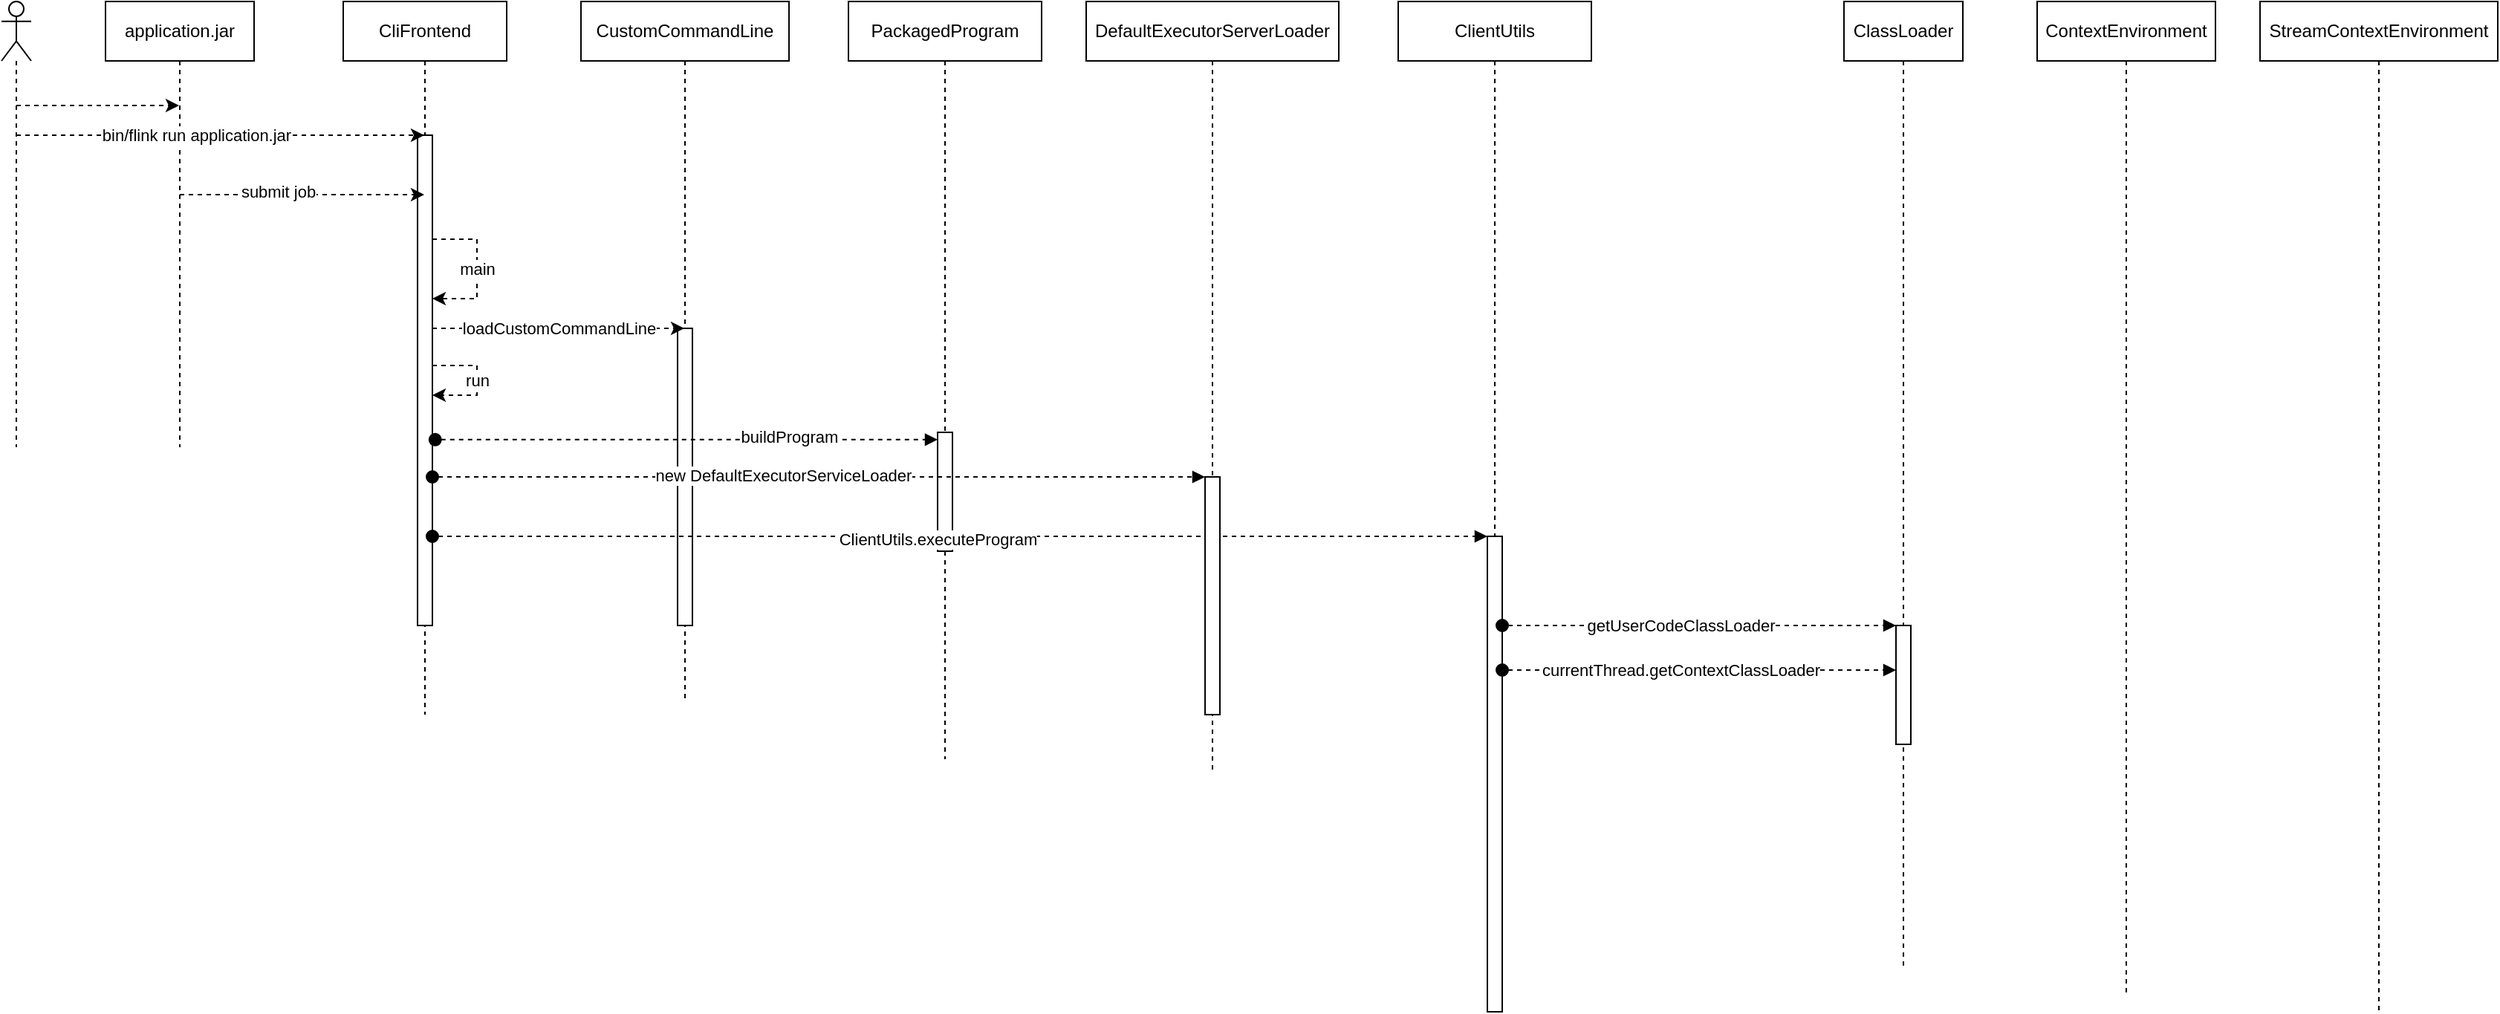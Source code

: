 <mxfile version="20.2.8" type="github">
  <diagram id="kgpKYQtTHZ0yAKxKKP6v" name="Page-1">
    <mxGraphModel dx="1603" dy="787" grid="1" gridSize="10" guides="1" tooltips="1" connect="1" arrows="1" fold="1" page="1" pageScale="1" pageWidth="850" pageHeight="1100" math="0" shadow="0">
      <root>
        <mxCell id="0" />
        <mxCell id="1" parent="0" />
        <mxCell id="RIxhRskH3-DO_gDLUjoZ-39" value="CliFrontend" style="shape=umlLifeline;perimeter=lifelinePerimeter;whiteSpace=wrap;html=1;container=1;collapsible=0;recursiveResize=0;outlineConnect=0;" vertex="1" parent="1">
          <mxGeometry x="350" y="90" width="110" height="480" as="geometry" />
        </mxCell>
        <mxCell id="RIxhRskH3-DO_gDLUjoZ-64" style="edgeStyle=none;rounded=0;orthogonalLoop=1;jettySize=auto;html=1;dashed=1;" edge="1" parent="RIxhRskH3-DO_gDLUjoZ-39" source="RIxhRskH3-DO_gDLUjoZ-46" target="RIxhRskH3-DO_gDLUjoZ-39">
          <mxGeometry relative="1" as="geometry" />
        </mxCell>
        <mxCell id="RIxhRskH3-DO_gDLUjoZ-65" style="edgeStyle=none;rounded=0;orthogonalLoop=1;jettySize=auto;html=1;dashed=1;" edge="1" parent="RIxhRskH3-DO_gDLUjoZ-39" source="RIxhRskH3-DO_gDLUjoZ-46" target="RIxhRskH3-DO_gDLUjoZ-39">
          <mxGeometry relative="1" as="geometry" />
        </mxCell>
        <mxCell id="RIxhRskH3-DO_gDLUjoZ-46" value="" style="html=1;points=[];perimeter=orthogonalPerimeter;" vertex="1" parent="RIxhRskH3-DO_gDLUjoZ-39">
          <mxGeometry x="50" y="90" width="10" height="330" as="geometry" />
        </mxCell>
        <mxCell id="RIxhRskH3-DO_gDLUjoZ-58" value="main" style="edgeStyle=none;rounded=0;orthogonalLoop=1;jettySize=auto;html=1;dashed=1;" edge="1" parent="RIxhRskH3-DO_gDLUjoZ-39" source="RIxhRskH3-DO_gDLUjoZ-46" target="RIxhRskH3-DO_gDLUjoZ-46">
          <mxGeometry relative="1" as="geometry">
            <Array as="points">
              <mxPoint x="90" y="160" />
              <mxPoint x="90" y="200" />
              <mxPoint x="80" y="200" />
            </Array>
          </mxGeometry>
        </mxCell>
        <mxCell id="RIxhRskH3-DO_gDLUjoZ-74" value="run" style="edgeStyle=none;rounded=0;orthogonalLoop=1;jettySize=auto;html=1;dashed=1;" edge="1" parent="RIxhRskH3-DO_gDLUjoZ-39" source="RIxhRskH3-DO_gDLUjoZ-46" target="RIxhRskH3-DO_gDLUjoZ-46">
          <mxGeometry relative="1" as="geometry">
            <Array as="points">
              <mxPoint x="90" y="250" />
            </Array>
          </mxGeometry>
        </mxCell>
        <mxCell id="RIxhRskH3-DO_gDLUjoZ-56" style="edgeStyle=none;rounded=0;orthogonalLoop=1;jettySize=auto;html=1;dashed=1;" edge="1" parent="1" source="RIxhRskH3-DO_gDLUjoZ-47" target="RIxhRskH3-DO_gDLUjoZ-39">
          <mxGeometry relative="1" as="geometry">
            <Array as="points">
              <mxPoint x="330" y="220" />
            </Array>
          </mxGeometry>
        </mxCell>
        <mxCell id="RIxhRskH3-DO_gDLUjoZ-57" value="submit job" style="edgeLabel;html=1;align=center;verticalAlign=middle;resizable=0;points=[];" vertex="1" connectable="0" parent="RIxhRskH3-DO_gDLUjoZ-56">
          <mxGeometry x="-0.204" y="2" relative="1" as="geometry">
            <mxPoint as="offset" />
          </mxGeometry>
        </mxCell>
        <mxCell id="RIxhRskH3-DO_gDLUjoZ-47" value="application.jar" style="shape=umlLifeline;perimeter=lifelinePerimeter;whiteSpace=wrap;html=1;container=1;collapsible=0;recursiveResize=0;outlineConnect=0;" vertex="1" parent="1">
          <mxGeometry x="190" y="90" width="100" height="300" as="geometry" />
        </mxCell>
        <mxCell id="RIxhRskH3-DO_gDLUjoZ-52" style="edgeStyle=none;rounded=0;orthogonalLoop=1;jettySize=auto;html=1;dashed=1;" edge="1" parent="1" source="RIxhRskH3-DO_gDLUjoZ-51" target="RIxhRskH3-DO_gDLUjoZ-47">
          <mxGeometry relative="1" as="geometry">
            <mxPoint x="140" y="240" as="sourcePoint" />
            <Array as="points">
              <mxPoint x="230" y="160" />
            </Array>
          </mxGeometry>
        </mxCell>
        <mxCell id="RIxhRskH3-DO_gDLUjoZ-54" style="edgeStyle=none;rounded=0;orthogonalLoop=1;jettySize=auto;html=1;dashed=1;" edge="1" parent="1" source="RIxhRskH3-DO_gDLUjoZ-51" target="RIxhRskH3-DO_gDLUjoZ-39">
          <mxGeometry relative="1" as="geometry">
            <mxPoint x="300" y="180" as="targetPoint" />
            <Array as="points">
              <mxPoint x="320" y="180" />
            </Array>
          </mxGeometry>
        </mxCell>
        <mxCell id="RIxhRskH3-DO_gDLUjoZ-55" value="bin/flink run application.jar" style="edgeLabel;html=1;align=center;verticalAlign=middle;resizable=0;points=[];" vertex="1" connectable="0" parent="RIxhRskH3-DO_gDLUjoZ-54">
          <mxGeometry x="-0.595" y="-3" relative="1" as="geometry">
            <mxPoint x="65" y="-3" as="offset" />
          </mxGeometry>
        </mxCell>
        <mxCell id="RIxhRskH3-DO_gDLUjoZ-51" value="" style="shape=umlLifeline;participant=umlActor;perimeter=lifelinePerimeter;whiteSpace=wrap;html=1;container=1;collapsible=0;recursiveResize=0;verticalAlign=top;spacingTop=36;outlineConnect=0;size=40;" vertex="1" parent="1">
          <mxGeometry x="120" y="90" width="20" height="300" as="geometry" />
        </mxCell>
        <mxCell id="RIxhRskH3-DO_gDLUjoZ-59" value="CustomCommandLine" style="shape=umlLifeline;perimeter=lifelinePerimeter;whiteSpace=wrap;html=1;container=1;collapsible=0;recursiveResize=0;outlineConnect=0;" vertex="1" parent="1">
          <mxGeometry x="510" y="90" width="140" height="470" as="geometry" />
        </mxCell>
        <mxCell id="RIxhRskH3-DO_gDLUjoZ-63" value="" style="html=1;points=[];perimeter=orthogonalPerimeter;labelBackgroundColor=none;" vertex="1" parent="RIxhRskH3-DO_gDLUjoZ-59">
          <mxGeometry x="65" y="220" width="10" height="200" as="geometry" />
        </mxCell>
        <mxCell id="RIxhRskH3-DO_gDLUjoZ-62" value="loadCustomCommandLine" style="edgeStyle=none;rounded=0;orthogonalLoop=1;jettySize=auto;html=1;dashed=1;" edge="1" parent="1" source="RIxhRskH3-DO_gDLUjoZ-46" target="RIxhRskH3-DO_gDLUjoZ-59">
          <mxGeometry relative="1" as="geometry">
            <Array as="points">
              <mxPoint x="490" y="310" />
            </Array>
          </mxGeometry>
        </mxCell>
        <mxCell id="RIxhRskH3-DO_gDLUjoZ-75" value="PackagedProgram" style="shape=umlLifeline;perimeter=lifelinePerimeter;whiteSpace=wrap;html=1;container=1;collapsible=0;recursiveResize=0;outlineConnect=0;labelBackgroundColor=none;" vertex="1" parent="1">
          <mxGeometry x="690" y="90" width="130" height="510" as="geometry" />
        </mxCell>
        <mxCell id="RIxhRskH3-DO_gDLUjoZ-79" value="" style="html=1;points=[];perimeter=orthogonalPerimeter;labelBackgroundColor=none;" vertex="1" parent="RIxhRskH3-DO_gDLUjoZ-75">
          <mxGeometry x="60" y="290" width="10" height="80" as="geometry" />
        </mxCell>
        <mxCell id="RIxhRskH3-DO_gDLUjoZ-80" value="" style="html=1;verticalAlign=bottom;startArrow=oval;endArrow=block;startSize=8;rounded=0;dashed=1;exitX=1.188;exitY=0.621;exitDx=0;exitDy=0;exitPerimeter=0;" edge="1" target="RIxhRskH3-DO_gDLUjoZ-79" parent="1" source="RIxhRskH3-DO_gDLUjoZ-46">
          <mxGeometry relative="1" as="geometry">
            <mxPoint x="420" y="380" as="sourcePoint" />
          </mxGeometry>
        </mxCell>
        <mxCell id="RIxhRskH3-DO_gDLUjoZ-81" value="buildProgram" style="edgeLabel;html=1;align=center;verticalAlign=middle;resizable=0;points=[];" vertex="1" connectable="0" parent="RIxhRskH3-DO_gDLUjoZ-80">
          <mxGeometry x="0.406" y="2" relative="1" as="geometry">
            <mxPoint as="offset" />
          </mxGeometry>
        </mxCell>
        <mxCell id="RIxhRskH3-DO_gDLUjoZ-82" value="ClientUtils" style="shape=umlLifeline;perimeter=lifelinePerimeter;whiteSpace=wrap;html=1;container=1;collapsible=0;recursiveResize=0;outlineConnect=0;labelBackgroundColor=none;" vertex="1" parent="1">
          <mxGeometry x="1060" y="90" width="130" height="640" as="geometry" />
        </mxCell>
        <mxCell id="RIxhRskH3-DO_gDLUjoZ-83" value="" style="html=1;points=[];perimeter=orthogonalPerimeter;labelBackgroundColor=none;" vertex="1" parent="RIxhRskH3-DO_gDLUjoZ-82">
          <mxGeometry x="60" y="360" width="10" height="320" as="geometry" />
        </mxCell>
        <mxCell id="RIxhRskH3-DO_gDLUjoZ-84" value="" style="html=1;verticalAlign=bottom;startArrow=oval;endArrow=block;startSize=8;rounded=0;dashed=1;" edge="1" target="RIxhRskH3-DO_gDLUjoZ-83" parent="1" source="RIxhRskH3-DO_gDLUjoZ-46">
          <mxGeometry relative="1" as="geometry">
            <mxPoint x="870" y="410" as="sourcePoint" />
          </mxGeometry>
        </mxCell>
        <mxCell id="RIxhRskH3-DO_gDLUjoZ-85" value="ClientUtils.executeProgram" style="edgeLabel;html=1;align=center;verticalAlign=middle;resizable=0;points=[];" vertex="1" connectable="0" parent="RIxhRskH3-DO_gDLUjoZ-84">
          <mxGeometry x="-0.043" y="-2" relative="1" as="geometry">
            <mxPoint as="offset" />
          </mxGeometry>
        </mxCell>
        <mxCell id="RIxhRskH3-DO_gDLUjoZ-86" value="ClassLoader" style="shape=umlLifeline;perimeter=lifelinePerimeter;whiteSpace=wrap;html=1;container=1;collapsible=0;recursiveResize=0;outlineConnect=0;labelBackgroundColor=none;" vertex="1" parent="1">
          <mxGeometry x="1360" y="90" width="80" height="650" as="geometry" />
        </mxCell>
        <mxCell id="RIxhRskH3-DO_gDLUjoZ-87" value="" style="html=1;points=[];perimeter=orthogonalPerimeter;labelBackgroundColor=none;" vertex="1" parent="RIxhRskH3-DO_gDLUjoZ-86">
          <mxGeometry x="35" y="420" width="10" height="80" as="geometry" />
        </mxCell>
        <mxCell id="RIxhRskH3-DO_gDLUjoZ-88" value="" style="html=1;verticalAlign=bottom;startArrow=oval;endArrow=block;startSize=8;rounded=0;dashed=1;" edge="1" target="RIxhRskH3-DO_gDLUjoZ-87" parent="1">
          <mxGeometry relative="1" as="geometry">
            <mxPoint x="1130" y="510" as="sourcePoint" />
            <Array as="points">
              <mxPoint x="1200" y="510" />
            </Array>
          </mxGeometry>
        </mxCell>
        <mxCell id="RIxhRskH3-DO_gDLUjoZ-89" value="getUserCodeClassLoader" style="edgeLabel;html=1;align=center;verticalAlign=middle;resizable=0;points=[];" vertex="1" connectable="0" parent="RIxhRskH3-DO_gDLUjoZ-88">
          <mxGeometry x="-0.2" relative="1" as="geometry">
            <mxPoint x="14" as="offset" />
          </mxGeometry>
        </mxCell>
        <mxCell id="RIxhRskH3-DO_gDLUjoZ-93" value="ContextEnvironment" style="shape=umlLifeline;perimeter=lifelinePerimeter;whiteSpace=wrap;html=1;container=1;collapsible=0;recursiveResize=0;outlineConnect=0;labelBackgroundColor=none;" vertex="1" parent="1">
          <mxGeometry x="1490" y="90" width="120" height="670" as="geometry" />
        </mxCell>
        <mxCell id="RIxhRskH3-DO_gDLUjoZ-94" value="StreamContextEnvironment" style="shape=umlLifeline;perimeter=lifelinePerimeter;whiteSpace=wrap;html=1;container=1;collapsible=0;recursiveResize=0;outlineConnect=0;labelBackgroundColor=none;" vertex="1" parent="1">
          <mxGeometry x="1640" y="90" width="160" height="680" as="geometry" />
        </mxCell>
        <mxCell id="RIxhRskH3-DO_gDLUjoZ-97" value="DefaultExecutorServerLoader" style="shape=umlLifeline;perimeter=lifelinePerimeter;whiteSpace=wrap;html=1;container=1;collapsible=0;recursiveResize=0;outlineConnect=0;labelBackgroundColor=none;" vertex="1" parent="1">
          <mxGeometry x="850" y="90" width="170" height="520" as="geometry" />
        </mxCell>
        <mxCell id="RIxhRskH3-DO_gDLUjoZ-99" value="" style="html=1;points=[];perimeter=orthogonalPerimeter;labelBackgroundColor=none;" vertex="1" parent="RIxhRskH3-DO_gDLUjoZ-97">
          <mxGeometry x="80" y="320" width="10" height="160" as="geometry" />
        </mxCell>
        <mxCell id="RIxhRskH3-DO_gDLUjoZ-100" value="" style="html=1;verticalAlign=bottom;startArrow=oval;endArrow=block;startSize=8;rounded=0;dashed=1;" edge="1" target="RIxhRskH3-DO_gDLUjoZ-99" parent="1">
          <mxGeometry relative="1" as="geometry">
            <mxPoint x="410" y="410" as="sourcePoint" />
          </mxGeometry>
        </mxCell>
        <mxCell id="RIxhRskH3-DO_gDLUjoZ-101" value="new DefaultExecutorServiceLoader" style="edgeLabel;html=1;align=center;verticalAlign=middle;resizable=0;points=[];" vertex="1" connectable="0" parent="RIxhRskH3-DO_gDLUjoZ-100">
          <mxGeometry x="-0.092" y="1" relative="1" as="geometry">
            <mxPoint as="offset" />
          </mxGeometry>
        </mxCell>
        <mxCell id="RIxhRskH3-DO_gDLUjoZ-102" value="" style="html=1;verticalAlign=bottom;startArrow=oval;endArrow=block;startSize=8;rounded=0;dashed=1;" edge="1" parent="1">
          <mxGeometry relative="1" as="geometry">
            <mxPoint x="1130" y="540" as="sourcePoint" />
            <mxPoint x="1395" y="540" as="targetPoint" />
            <Array as="points">
              <mxPoint x="1200" y="540" />
            </Array>
          </mxGeometry>
        </mxCell>
        <mxCell id="RIxhRskH3-DO_gDLUjoZ-103" value="currentThread.getContextClassLoader" style="edgeLabel;html=1;align=center;verticalAlign=middle;resizable=0;points=[];" vertex="1" connectable="0" parent="RIxhRskH3-DO_gDLUjoZ-102">
          <mxGeometry x="-0.2" relative="1" as="geometry">
            <mxPoint x="14" as="offset" />
          </mxGeometry>
        </mxCell>
      </root>
    </mxGraphModel>
  </diagram>
</mxfile>
